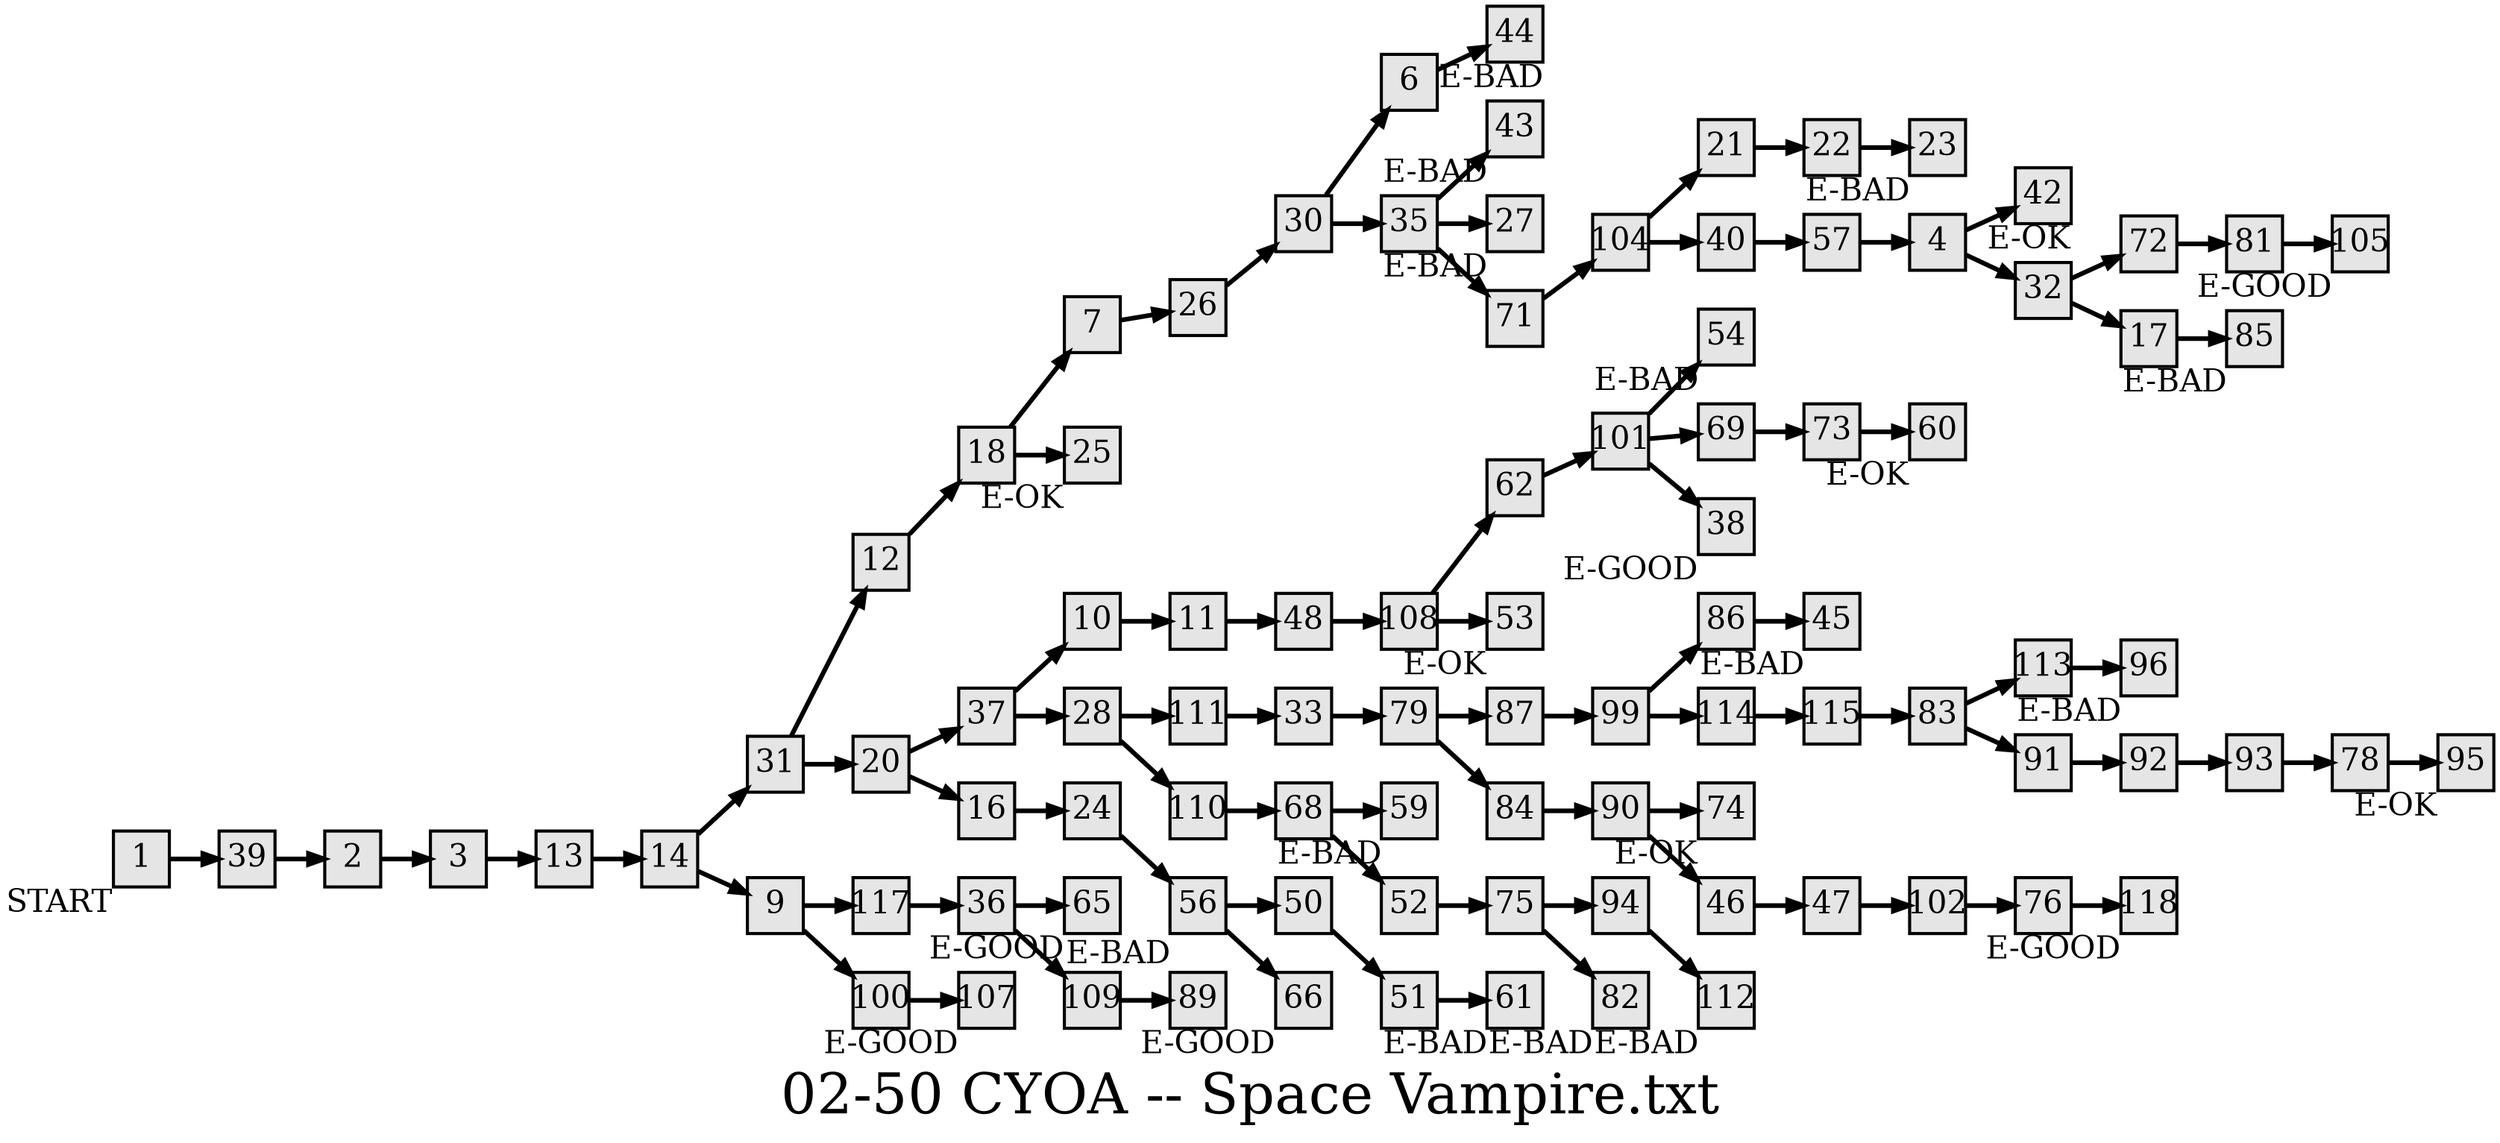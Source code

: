 digraph g{
  graph [ label="02-50 CYOA -- Space Vampire.txt" rankdir=LR, ordering=out, fontsize=36, nodesep="0.35", ranksep="0.45"];
  node  [shape=rect, penwidth=2, fontsize=20, style=filled, fillcolor=grey90, margin="0,0", labelfloat=true, regular=true, fixedsize=true];
  edge  [labelfloat=true, penwidth=3, fontsize=12];
  // ??-?? Series ?? Title;
  // Encoder name;
  // 2017-MM-DD;
  // !style=Ryan.stylesheet.txt;
  
  // COMMENTS:;
  
  
  
  // ID | TARGET | TAGS,;
  
  1	[ xlabel="START" ];	// Start
  1 -> 39;
  2 -> 3;
  3 -> 13;
  4 -> 42;	// jump in escape capsule
  4 -> 32;	// attempt to outwit space vampire
  6 -> 44;
  7 -> 26;
  9 -> 117;	// take nap
  9 -> 100;	// stay awake and vigilant
  10 -> 11;
  11 -> 48;
  12 -> 18;
  13 -> 14;
  14 -> 31;	// accept space vampire mission
  14 -> 9;	// accept mission to Barnard's star instead
  16 -> 24;
  17 -> 85;
  18 -> 7;	// start private mission to catch SV
  18 -> 25;	// play it safe, follow rules
  20 -> 37;	// suggest boarding Petra in space
  20 -> 16;	// wait til it's on Earth
  21 -> 22;
  22 -> 23;
  23	[ xlabel="E-BAD" ];	// stranded in space
  24 -> 56;
  25	[ xlabel="E-OK" ];	// stationed on Pluto
  26 -> 30;
  27	[ xlabel="E-BAD" ];	// arrested by Space Force
  28 -> 111;	// explore newly discovered planet
  28 -> 110;	// fly Nimbus, stay in familiar solar system
  30 -> 6;	// immediately intercept Petra
  30 -> 35;	// recruit Steve first
  31 -> 12;	// fight
  31 -> 20;	// run
  32 -> 72;	// try to convince SV to not make you a vampire
  32 -> 17;	// fire a jet at SV
  33 -> 79;
  35 -> 43;	// surrender
  35 -> 27;	// try to escape
  35 -> 71;	// think of something else to do
  36 -> 65;	// pretend to comply, but head to sun
  36 -> 109;	// comply and head toward Akbar
  37 -> 10;	// volunteer to pose as SV's victim
  37 -> 28;	// don't volunteer
  38	[ xlabel="E-GOOD" ];	// successfully kill SV
  39 -> 2;
  40 -> 57;
  42	[ xlabel="E-OK" ];	// kill SV but you also die
  43	[ xlabel="E-BAD" ];	// Imprisoned on Uranus
  44	[ xlabel="E-BAD" ];	// killed by SV; horror
  45	[ xlabel="E-BAD" ];	// killed by many vampires; horror
  46 -> 47;
  47 -> 102;
  48 -> 108;
  50 -> 51;
  51 -> 61;
  52 -> 75;
  53	[ xlabel="E-OK" ];	// Kill SV but you're sad about it
  54	[ xlabel="E-BAD" ];	// SV kills you and the others; horror
  56 -> 50;	// recommend continuing search
  56 -> 66;	// recommend waiting until morning
  57 -> 4;
  59	[ xlabel="E-BAD" ];	// SV comes for your blood; SF
  60	[ xlabel="E-OK" ];	// Kill SV, but heading for the Sun
  61	[ xlabel="E-BAD" ];	// SV loose on Earth
  62 -> 101;
  65	[ xlabel="E-GOOD" ];	// Kill SV, head home
  66	[ xlabel="E-GOOD" ];	// Kill SV
  68 -> 59;	// lure SV closer
  68 -> 52;	// bluff SV; order surrender
  69 -> 73;
  71 -> 104;
  72 -> 81;
  73 -> 60;
  74	[ xlabel="E-OK" ];	// You escape but the fate of the vampires is unclear
  75 -> 94;	// Accelerate before detaching
  75 -> 82;	// try to detach first
  76 -> 118;
  78 -> 95;
  79 -> 87;	// volunteer to go to vampire planet
  79 -> 84;	// request to stay on ship
  81 -> 105;
  82	[ xlabel="E-BAD" ];	// You suffocate
  83 -> 113;	// "try to take the ship"
  83 -> 91;	// threaten vampires with destruction
  84 -> 90;
  85	[ xlabel="E-BAD" ];	// SV makes you a vampire
  86 -> 45;
  87 -> 99;
  89	[ xlabel="E-BAD" ];	// Caught by SV
  90 -> 74;	// follow orders; return to earth
  90 -> 46;	// attempt unauthorized rescue mission
  91 -> 92;
  92 -> 93;
  93 -> 78;
  94 -> 112;
  95	[ xlabel="E-OK" ];	// vampires go away
  96	[ xlabel="E-BAD" ];
  99 -> 86;	// try to capture vampire
  99 -> 114;	// try to sneak aboard rocketship
  100 -> 107;
  101 -> 54;	// lean closer to hear SV
  101 -> 69;	// go to tell captain what SV said
  101 -> 38;	// continue to stand guard
  102 -> 76;
  104 -> 21;	// head for asteroid M-33
  104 -> 40;	// head for the Petya
  105	[ xlabel="E-GOOD" ];	// rescued from imminent death
  107	[ xlabel="E-GOOD" ];	// kill SV and wait for rescue
  108 -> 62;	// talk to vampire
  108 -> 53;	// avoid talking to him
  109 -> 89;
  110 -> 68;
  111 -> 33;
  112	[ xlabel="E-BAD" ];	// Die and SV gets away
  113 -> 96;
  114 -> 115;
  115 -> 83;
  117 -> 36;
  118	[ xlabel="E-GOOD" ];	// Vampires flee; head home
}

